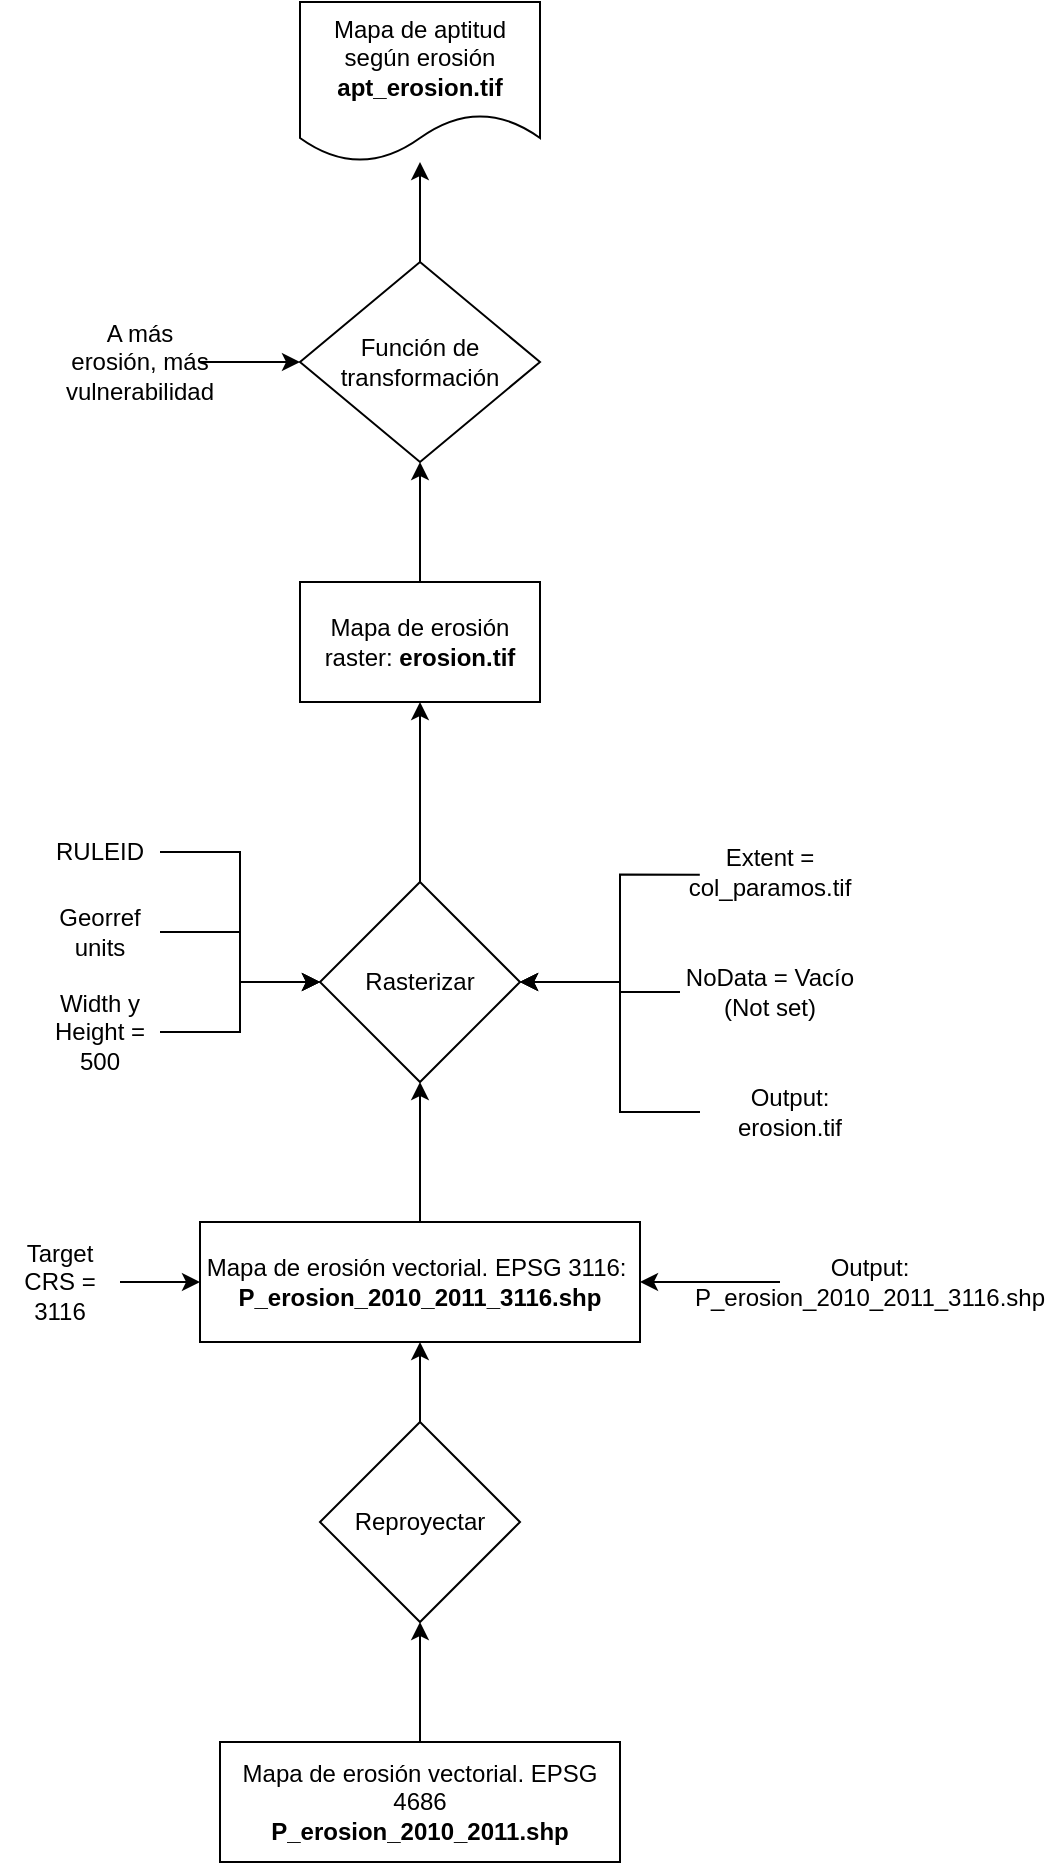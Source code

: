 <mxfile version="17.4.2" type="device"><diagram id="memp_5-ESO-QEF7mi9qf" name="Page-1"><mxGraphModel dx="706" dy="2514" grid="1" gridSize="10" guides="1" tooltips="1" connect="1" arrows="1" fold="1" page="1" pageScale="1" pageWidth="2336" pageHeight="1654" math="0" shadow="0"><root><mxCell id="0"/><mxCell id="1" parent="0"/><mxCell id="0i4-Ue27E0Ag9IiBj8zF-2" value="Mapa de aptitud según erosión&lt;br&gt;&lt;b&gt;apt_erosion.tif&lt;/b&gt;" style="shape=document;whiteSpace=wrap;html=1;boundedLbl=1;" vertex="1" parent="1"><mxGeometry x="280" y="-50" width="120" height="80" as="geometry"/></mxCell><mxCell id="0i4-Ue27E0Ag9IiBj8zF-3" value="" style="edgeStyle=orthogonalEdgeStyle;rounded=0;orthogonalLoop=1;jettySize=auto;html=1;" edge="1" parent="1" source="0i4-Ue27E0Ag9IiBj8zF-4" target="0i4-Ue27E0Ag9IiBj8zF-6"><mxGeometry relative="1" as="geometry"/></mxCell><mxCell id="0i4-Ue27E0Ag9IiBj8zF-4" value="Mapa de erosión vectorial. EPSG 3116:&amp;nbsp;&lt;br&gt;&lt;b&gt;P_erosion_2010_2011_3116.shp&lt;/b&gt;&lt;span style=&quot;color: rgba(0 , 0 , 0 , 0) ; font-family: monospace ; font-size: 0px&quot;&gt;3CmxGraphModel%3E%3Croot%3E%3CmxCell%20id%3D%220%22%2F%3E%3CmxCell%20id%3D%221%22%20parent%3D%220%22%2F%3E%3CmxCell%20id%3D%222%22%20value%3D%22Mapa%20de%20erosi%C3%B3n%20vectorial.%20EPSG%203116%22%20style%3D%22rounded%3D0%3BwhiteSpace%3Dwrap%3Bhtml%3D1%3B%22%20vertex%3D%221%22%20parent%3D%221%22%3E%3CmxGeometry%20x%3D%22280%22%20y%3D%22560%22%20width%3D%22120%22%20height%3D%2260%22%20as%3D%22geometry%22%2F%3E%3C%2FmxCell%3E%3C%2Froot%3E%3C%2FmxGraphModel%3E&lt;/span&gt;" style="rounded=0;whiteSpace=wrap;html=1;" vertex="1" parent="1"><mxGeometry x="230" y="560" width="220" height="60" as="geometry"/></mxCell><mxCell id="0i4-Ue27E0Ag9IiBj8zF-5" value="" style="edgeStyle=orthogonalEdgeStyle;rounded=0;orthogonalLoop=1;jettySize=auto;html=1;entryX=0.5;entryY=1;entryDx=0;entryDy=0;" edge="1" parent="1" source="0i4-Ue27E0Ag9IiBj8zF-6" target="0i4-Ue27E0Ag9IiBj8zF-32"><mxGeometry relative="1" as="geometry"><mxPoint x="340" y="300" as="targetPoint"/></mxGeometry></mxCell><mxCell id="0i4-Ue27E0Ag9IiBj8zF-6" value="Rasterizar" style="rhombus;whiteSpace=wrap;html=1;rounded=0;" vertex="1" parent="1"><mxGeometry x="290" y="390" width="100" height="100" as="geometry"/></mxCell><mxCell id="0i4-Ue27E0Ag9IiBj8zF-7" value="" style="edgeStyle=orthogonalEdgeStyle;rounded=0;orthogonalLoop=1;jettySize=auto;html=1;" edge="1" parent="1" source="0i4-Ue27E0Ag9IiBj8zF-8" target="0i4-Ue27E0Ag9IiBj8zF-2"><mxGeometry relative="1" as="geometry"/></mxCell><mxCell id="0i4-Ue27E0Ag9IiBj8zF-8" value="Función de transformación" style="rhombus;whiteSpace=wrap;html=1;rounded=0;" vertex="1" parent="1"><mxGeometry x="280" y="80" width="120" height="100" as="geometry"/></mxCell><mxCell id="0i4-Ue27E0Ag9IiBj8zF-12" value="" style="edgeStyle=orthogonalEdgeStyle;rounded=0;orthogonalLoop=1;jettySize=auto;html=1;" edge="1" parent="1" source="0i4-Ue27E0Ag9IiBj8zF-11" target="0i4-Ue27E0Ag9IiBj8zF-6"><mxGeometry relative="1" as="geometry"/></mxCell><mxCell id="0i4-Ue27E0Ag9IiBj8zF-11" value="RULEID" style="text;html=1;strokeColor=none;fillColor=none;align=center;verticalAlign=middle;whiteSpace=wrap;rounded=0;" vertex="1" parent="1"><mxGeometry x="150" y="360" width="60" height="30" as="geometry"/></mxCell><mxCell id="0i4-Ue27E0Ag9IiBj8zF-14" style="edgeStyle=orthogonalEdgeStyle;rounded=0;orthogonalLoop=1;jettySize=auto;html=1;entryX=0;entryY=0.5;entryDx=0;entryDy=0;" edge="1" parent="1" source="0i4-Ue27E0Ag9IiBj8zF-13" target="0i4-Ue27E0Ag9IiBj8zF-6"><mxGeometry relative="1" as="geometry"/></mxCell><mxCell id="0i4-Ue27E0Ag9IiBj8zF-13" value="Georref units" style="text;html=1;strokeColor=none;fillColor=none;align=center;verticalAlign=middle;whiteSpace=wrap;rounded=0;" vertex="1" parent="1"><mxGeometry x="150" y="400" width="60" height="30" as="geometry"/></mxCell><mxCell id="0i4-Ue27E0Ag9IiBj8zF-16" style="edgeStyle=orthogonalEdgeStyle;rounded=0;orthogonalLoop=1;jettySize=auto;html=1;" edge="1" parent="1" source="0i4-Ue27E0Ag9IiBj8zF-15" target="0i4-Ue27E0Ag9IiBj8zF-6"><mxGeometry relative="1" as="geometry"/></mxCell><mxCell id="0i4-Ue27E0Ag9IiBj8zF-15" value="Width y Height = 500" style="text;html=1;strokeColor=none;fillColor=none;align=center;verticalAlign=middle;whiteSpace=wrap;rounded=0;" vertex="1" parent="1"><mxGeometry x="150" y="450" width="60" height="30" as="geometry"/></mxCell><mxCell id="0i4-Ue27E0Ag9IiBj8zF-18" style="edgeStyle=orthogonalEdgeStyle;rounded=0;orthogonalLoop=1;jettySize=auto;html=1;entryX=1;entryY=0.5;entryDx=0;entryDy=0;exitX=-0.085;exitY=0.544;exitDx=0;exitDy=0;exitPerimeter=0;" edge="1" parent="1" source="0i4-Ue27E0Ag9IiBj8zF-17" target="0i4-Ue27E0Ag9IiBj8zF-6"><mxGeometry relative="1" as="geometry"><Array as="points"><mxPoint x="440" y="386"/><mxPoint x="440" y="440"/></Array></mxGeometry></mxCell><mxCell id="0i4-Ue27E0Ag9IiBj8zF-17" value="Extent = col_paramos.tif" style="text;html=1;strokeColor=none;fillColor=none;align=center;verticalAlign=middle;whiteSpace=wrap;rounded=0;" vertex="1" parent="1"><mxGeometry x="485" y="370" width="60" height="30" as="geometry"/></mxCell><mxCell id="0i4-Ue27E0Ag9IiBj8zF-20" style="edgeStyle=orthogonalEdgeStyle;rounded=0;orthogonalLoop=1;jettySize=auto;html=1;entryX=1;entryY=0.5;entryDx=0;entryDy=0;exitX=0;exitY=0.5;exitDx=0;exitDy=0;" edge="1" parent="1" source="0i4-Ue27E0Ag9IiBj8zF-19" target="0i4-Ue27E0Ag9IiBj8zF-6"><mxGeometry relative="1" as="geometry"><Array as="points"><mxPoint x="440" y="445"/><mxPoint x="440" y="440"/></Array></mxGeometry></mxCell><mxCell id="0i4-Ue27E0Ag9IiBj8zF-19" value="NoData = Vacío (Not set)" style="text;html=1;strokeColor=none;fillColor=none;align=center;verticalAlign=middle;whiteSpace=wrap;rounded=0;" vertex="1" parent="1"><mxGeometry x="470" y="430" width="90" height="30" as="geometry"/></mxCell><mxCell id="0i4-Ue27E0Ag9IiBj8zF-22" style="edgeStyle=orthogonalEdgeStyle;rounded=0;orthogonalLoop=1;jettySize=auto;html=1;entryX=1;entryY=0.5;entryDx=0;entryDy=0;" edge="1" parent="1" source="0i4-Ue27E0Ag9IiBj8zF-21" target="0i4-Ue27E0Ag9IiBj8zF-6"><mxGeometry relative="1" as="geometry"><Array as="points"><mxPoint x="440" y="505"/><mxPoint x="440" y="440"/></Array></mxGeometry></mxCell><mxCell id="0i4-Ue27E0Ag9IiBj8zF-21" value="Output: erosion.tif" style="text;html=1;strokeColor=none;fillColor=none;align=center;verticalAlign=middle;whiteSpace=wrap;rounded=0;" vertex="1" parent="1"><mxGeometry x="480" y="490" width="90" height="30" as="geometry"/></mxCell><mxCell id="0i4-Ue27E0Ag9IiBj8zF-25" style="edgeStyle=orthogonalEdgeStyle;rounded=0;orthogonalLoop=1;jettySize=auto;html=1;" edge="1" parent="1" source="0i4-Ue27E0Ag9IiBj8zF-23" target="0i4-Ue27E0Ag9IiBj8zF-24"><mxGeometry relative="1" as="geometry"/></mxCell><mxCell id="0i4-Ue27E0Ag9IiBj8zF-23" value="Mapa de erosión vectorial. EPSG 4686&lt;br&gt;&lt;b&gt;P_erosion_2010_2011.shp&lt;/b&gt;" style="rounded=0;whiteSpace=wrap;html=1;" vertex="1" parent="1"><mxGeometry x="240" y="820" width="200" height="60" as="geometry"/></mxCell><mxCell id="0i4-Ue27E0Ag9IiBj8zF-26" style="edgeStyle=orthogonalEdgeStyle;rounded=0;orthogonalLoop=1;jettySize=auto;html=1;entryX=0.5;entryY=1;entryDx=0;entryDy=0;" edge="1" parent="1" source="0i4-Ue27E0Ag9IiBj8zF-24" target="0i4-Ue27E0Ag9IiBj8zF-4"><mxGeometry relative="1" as="geometry"/></mxCell><mxCell id="0i4-Ue27E0Ag9IiBj8zF-24" value="Reproyectar" style="rhombus;whiteSpace=wrap;html=1;rounded=0;" vertex="1" parent="1"><mxGeometry x="290" y="660" width="100" height="100" as="geometry"/></mxCell><mxCell id="0i4-Ue27E0Ag9IiBj8zF-28" style="edgeStyle=orthogonalEdgeStyle;rounded=0;orthogonalLoop=1;jettySize=auto;html=1;entryX=1;entryY=0.5;entryDx=0;entryDy=0;" edge="1" parent="1" source="0i4-Ue27E0Ag9IiBj8zF-27" target="0i4-Ue27E0Ag9IiBj8zF-4"><mxGeometry relative="1" as="geometry"/></mxCell><mxCell id="0i4-Ue27E0Ag9IiBj8zF-27" value="Output: P_erosion_2010_2011_3116.shp" style="text;html=1;strokeColor=none;fillColor=none;align=center;verticalAlign=middle;whiteSpace=wrap;rounded=0;" vertex="1" parent="1"><mxGeometry x="520" y="575" width="90" height="30" as="geometry"/></mxCell><mxCell id="0i4-Ue27E0Ag9IiBj8zF-31" style="edgeStyle=orthogonalEdgeStyle;rounded=0;orthogonalLoop=1;jettySize=auto;html=1;entryX=0;entryY=0.5;entryDx=0;entryDy=0;" edge="1" parent="1" source="0i4-Ue27E0Ag9IiBj8zF-29" target="0i4-Ue27E0Ag9IiBj8zF-4"><mxGeometry relative="1" as="geometry"/></mxCell><mxCell id="0i4-Ue27E0Ag9IiBj8zF-29" value="Target CRS = 3116" style="text;html=1;strokeColor=none;fillColor=none;align=center;verticalAlign=middle;whiteSpace=wrap;rounded=0;" vertex="1" parent="1"><mxGeometry x="130" y="575" width="60" height="30" as="geometry"/></mxCell><mxCell id="0i4-Ue27E0Ag9IiBj8zF-34" style="edgeStyle=orthogonalEdgeStyle;rounded=0;orthogonalLoop=1;jettySize=auto;html=1;entryX=0.5;entryY=1;entryDx=0;entryDy=0;" edge="1" parent="1" source="0i4-Ue27E0Ag9IiBj8zF-32" target="0i4-Ue27E0Ag9IiBj8zF-8"><mxGeometry relative="1" as="geometry"/></mxCell><mxCell id="0i4-Ue27E0Ag9IiBj8zF-32" value="Mapa de erosión raster: &lt;b&gt;erosion.tif&lt;/b&gt;" style="rounded=0;whiteSpace=wrap;html=1;" vertex="1" parent="1"><mxGeometry x="280" y="240" width="120" height="60" as="geometry"/></mxCell><mxCell id="0i4-Ue27E0Ag9IiBj8zF-36" style="edgeStyle=orthogonalEdgeStyle;rounded=0;orthogonalLoop=1;jettySize=auto;html=1;" edge="1" parent="1" source="0i4-Ue27E0Ag9IiBj8zF-35" target="0i4-Ue27E0Ag9IiBj8zF-8"><mxGeometry relative="1" as="geometry"/></mxCell><mxCell id="0i4-Ue27E0Ag9IiBj8zF-35" value="A más erosión, más vulnerabilidad" style="text;html=1;strokeColor=none;fillColor=none;align=center;verticalAlign=middle;whiteSpace=wrap;rounded=0;" vertex="1" parent="1"><mxGeometry x="170" y="115" width="60" height="30" as="geometry"/></mxCell></root></mxGraphModel></diagram></mxfile>